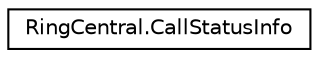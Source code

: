 digraph "Graphical Class Hierarchy"
{
 // LATEX_PDF_SIZE
  edge [fontname="Helvetica",fontsize="10",labelfontname="Helvetica",labelfontsize="10"];
  node [fontname="Helvetica",fontsize="10",shape=record];
  rankdir="LR";
  Node0 [label="RingCentral.CallStatusInfo",height=0.2,width=0.4,color="black", fillcolor="white", style="filled",URL="$classRingCentral_1_1CallStatusInfo.html",tooltip="Status data of a call session"];
}
